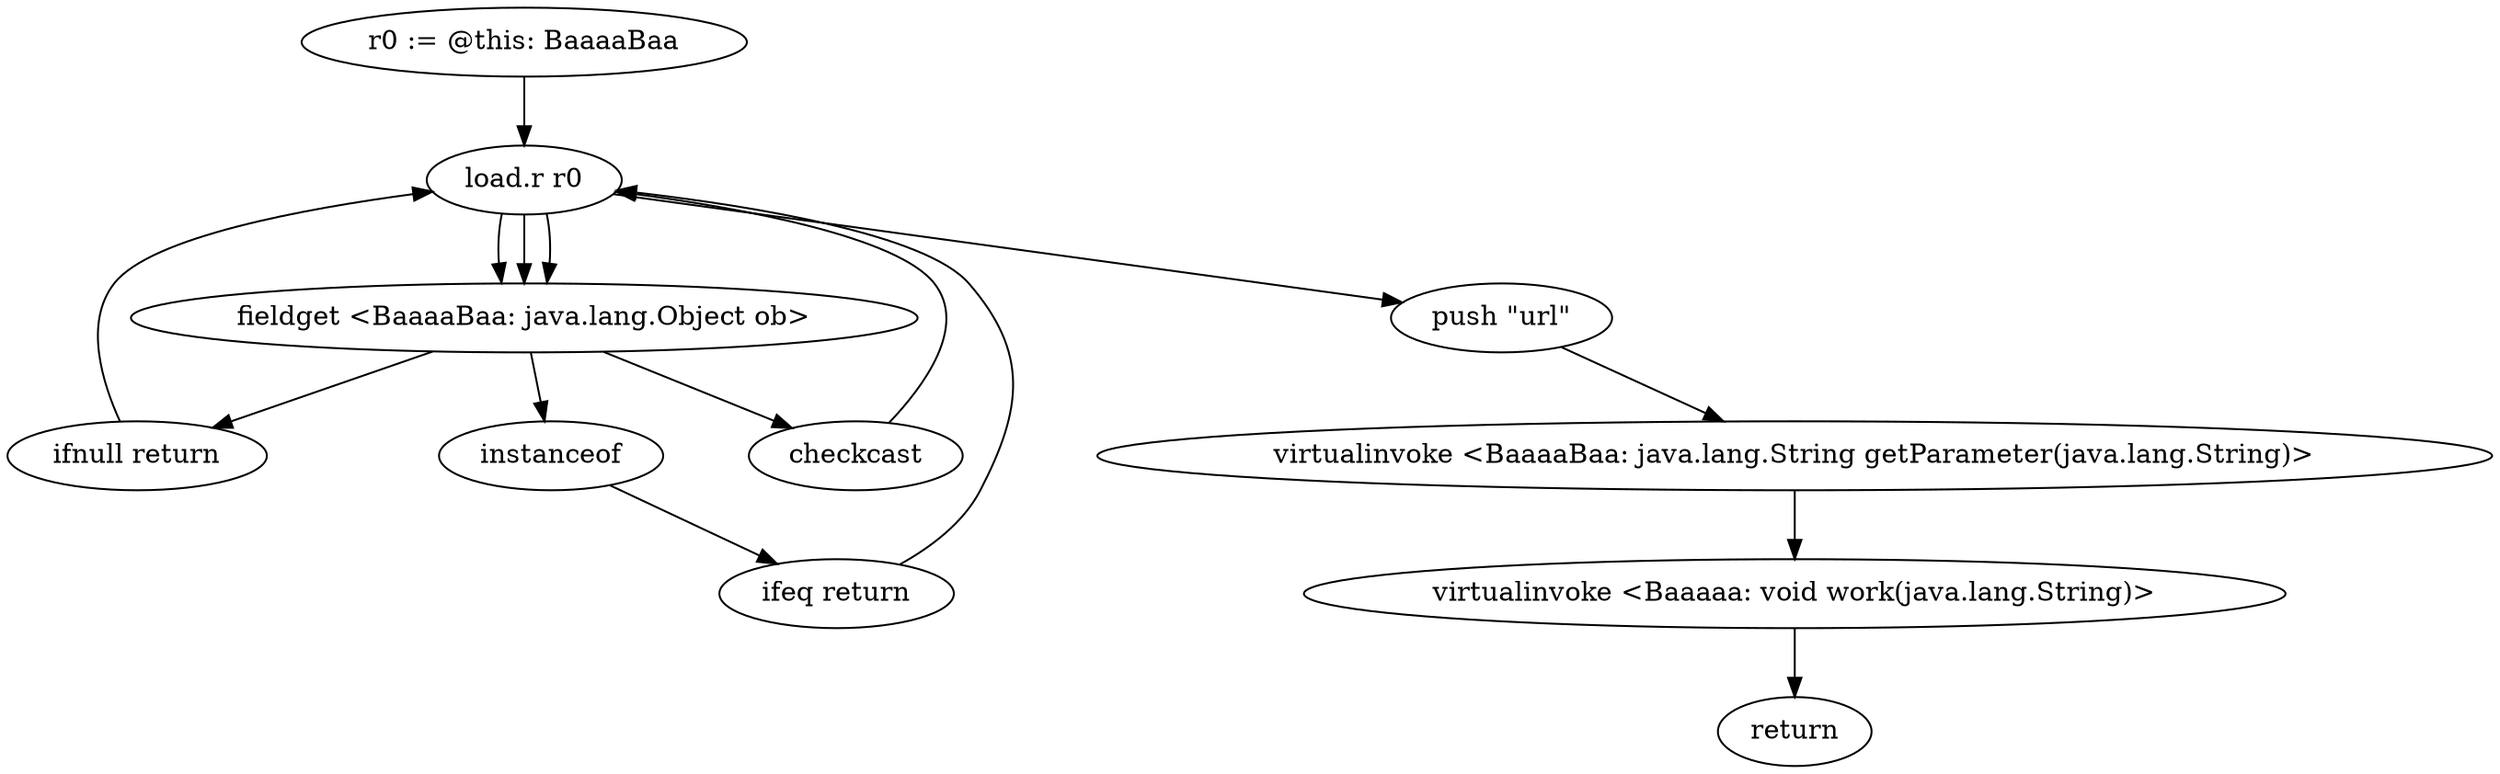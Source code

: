 digraph "" {
    "r0 := @this: BaaaaBaa"
    "load.r r0"
    "r0 := @this: BaaaaBaa"->"load.r r0";
    "fieldget <BaaaaBaa: java.lang.Object ob>"
    "load.r r0"->"fieldget <BaaaaBaa: java.lang.Object ob>";
    "ifnull return"
    "fieldget <BaaaaBaa: java.lang.Object ob>"->"ifnull return";
    "ifnull return"->"load.r r0";
    "load.r r0"->"fieldget <BaaaaBaa: java.lang.Object ob>";
    "instanceof"
    "fieldget <BaaaaBaa: java.lang.Object ob>"->"instanceof";
    "ifeq return"
    "instanceof"->"ifeq return";
    "ifeq return"->"load.r r0";
    "load.r r0"->"fieldget <BaaaaBaa: java.lang.Object ob>";
    "checkcast"
    "fieldget <BaaaaBaa: java.lang.Object ob>"->"checkcast";
    "checkcast"->"load.r r0";
    "push \"url\""
    "load.r r0"->"push \"url\"";
    "virtualinvoke <BaaaaBaa: java.lang.String getParameter(java.lang.String)>"
    "push \"url\""->"virtualinvoke <BaaaaBaa: java.lang.String getParameter(java.lang.String)>";
    "virtualinvoke <Baaaaa: void work(java.lang.String)>"
    "virtualinvoke <BaaaaBaa: java.lang.String getParameter(java.lang.String)>"->"virtualinvoke <Baaaaa: void work(java.lang.String)>";
    "return"
    "virtualinvoke <Baaaaa: void work(java.lang.String)>"->"return";
}
